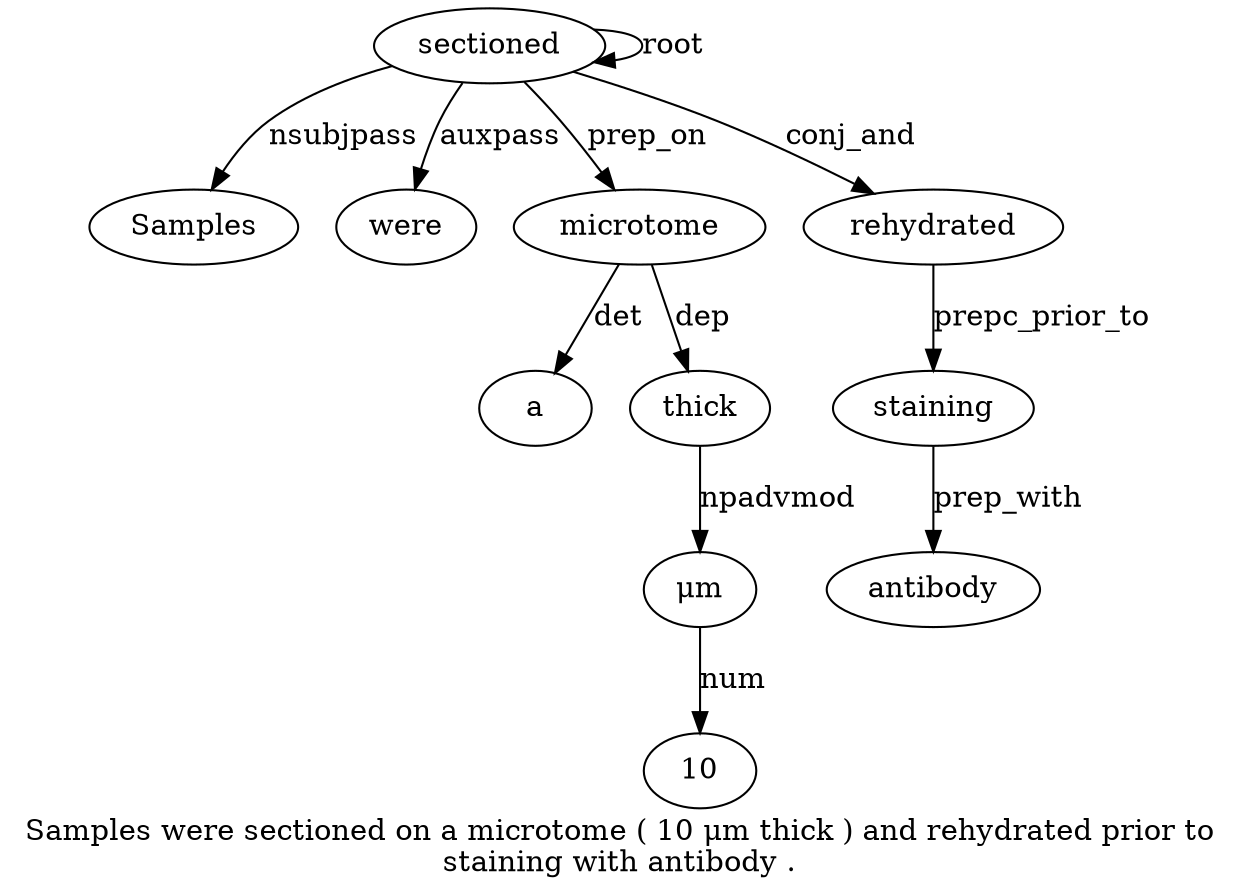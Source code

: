 digraph "Samples were sectioned on a microtome ( 10 μm thick ) and rehydrated prior to staining with antibody ." {
label="Samples were sectioned on a microtome ( 10 μm thick ) and rehydrated prior to
staining with antibody .";
sectioned3 [style=filled, fillcolor=white, label=sectioned];
Samples1 [style=filled, fillcolor=white, label=Samples];
sectioned3 -> Samples1  [label=nsubjpass];
were2 [style=filled, fillcolor=white, label=were];
sectioned3 -> were2  [label=auxpass];
sectioned3 -> sectioned3  [label=root];
microtome6 [style=filled, fillcolor=white, label=microtome];
a5 [style=filled, fillcolor=white, label=a];
microtome6 -> a5  [label=det];
sectioned3 -> microtome6  [label=prep_on];
"μm9" [style=filled, fillcolor=white, label="μm"];
108 [style=filled, fillcolor=white, label=10];
"μm9" -> 108  [label=num];
thick10 [style=filled, fillcolor=white, label=thick];
thick10 -> "μm9"  [label=npadvmod];
microtome6 -> thick10  [label=dep];
rehydrated13 [style=filled, fillcolor=white, label=rehydrated];
sectioned3 -> rehydrated13  [label=conj_and];
staining16 [style=filled, fillcolor=white, label=staining];
rehydrated13 -> staining16  [label=prepc_prior_to];
antibody18 [style=filled, fillcolor=white, label=antibody];
staining16 -> antibody18  [label=prep_with];
}
